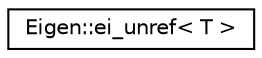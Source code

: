 digraph "Graphical Class Hierarchy"
{
  edge [fontname="Helvetica",fontsize="10",labelfontname="Helvetica",labelfontsize="10"];
  node [fontname="Helvetica",fontsize="10",shape=record];
  rankdir="LR";
  Node1 [label="Eigen::ei_unref\< T \>",height=0.2,width=0.4,color="black", fillcolor="white", style="filled",URL="$struct_eigen_1_1ei__unref.html"];
}

